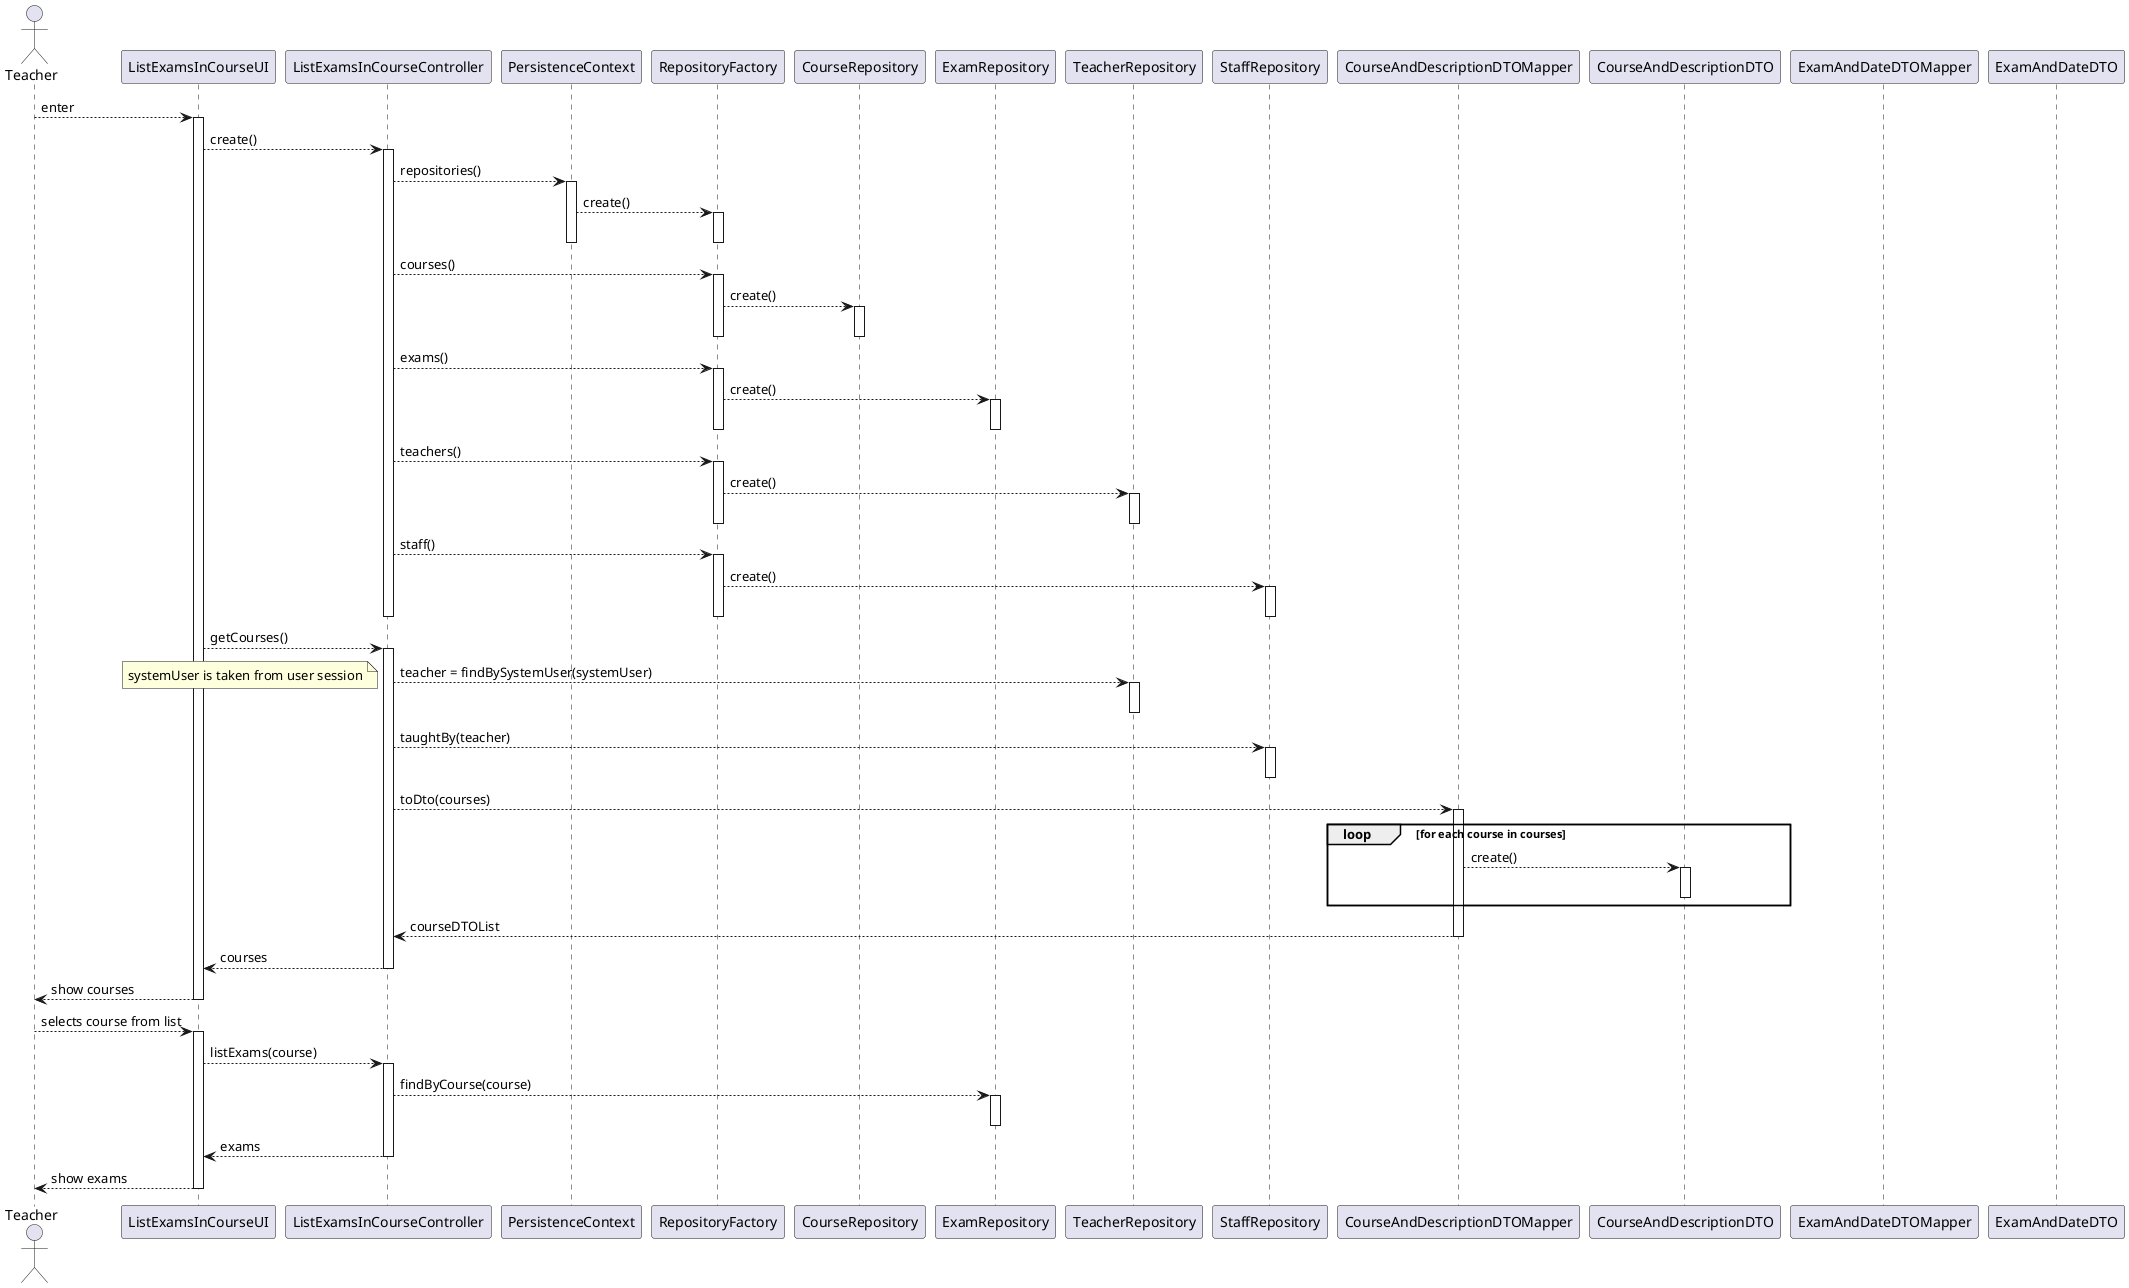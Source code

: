 @startuml

actor Teacher as user
participant ListExamsInCourseUI as ui
participant ListExamsInCourseController as ctrl

participant PersistenceContext as ctx
participant RepositoryFactory as rep_fac
participant CourseRepository as course_repo
participant ExamRepository as exam_repo
participant TeacherRepository as teacher_repo
participant StaffRepository as staff_repo

participant CourseAndDescriptionDTOMapper as course_mapper
participant CourseAndDescriptionDTO as course_dto

participant ExamAndDateDTOMapper as exam_mapper
participant ExamAndDateDTO as exam_dto

user --> ui: enter
activate ui
ui --> ctrl: create()
    activate ctrl
        ctrl --> ctx: repositories()
        activate ctx
            ctx --> rep_fac: create()
            activate rep_fac
            deactivate rep_fac
        deactivate ctx

        ctrl --> rep_fac: courses()
        activate rep_fac
            rep_fac --> course_repo: create()
            activate course_repo
            deactivate course_repo
        deactivate rep_fac

        ctrl --> rep_fac : exams()
        activate rep_fac
            rep_fac --> exam_repo: create()
            activate exam_repo
            deactivate exam_repo
        deactivate rep_fac

        ctrl --> rep_fac: teachers()
        activate rep_fac
            rep_fac --> teacher_repo: create()
            activate teacher_repo
            deactivate teacher_repo
        deactivate rep_fac

        ctrl --> rep_fac: staff()
        activate rep_fac
            rep_fac --> staff_repo: create()
            activate staff_repo
            deactivate staff_repo
        deactivate rep_fac
    deactivate ctrl

    ui --> ctrl: getCourses()
    activate ctrl
        ctrl --> teacher_repo: teacher = findBySystemUser(systemUser)
        activate teacher_repo
        note bottom: systemUser is taken from user session
        deactivate teacher_repo

        ctrl --> staff_repo: taughtBy(teacher)

        activate staff_repo
        deactivate staff_repo

        ctrl --> course_mapper: toDto(courses)
        activate course_mapper
            loop for each course in courses
                course_mapper --> course_dto: create()
                activate course_dto
                deactivate course_dto
            end loop
            course_mapper --> ctrl: courseDTOList
        deactivate course_mapper
        ctrl --> ui: courses

    deactivate ctrl
    ui --> user: show courses
deactivate ui

user --> ui: selects course from list
activate ui
    ui --> ctrl: listExams(course)
    activate ctrl
        ctrl --> exam_repo: findByCourse(course)
        activate exam_repo
        deactivate exam_repo
        ctrl --> ui: exams
    deactivate ctrl
    ui --> user: show exams
deactivate ui

@enduml

